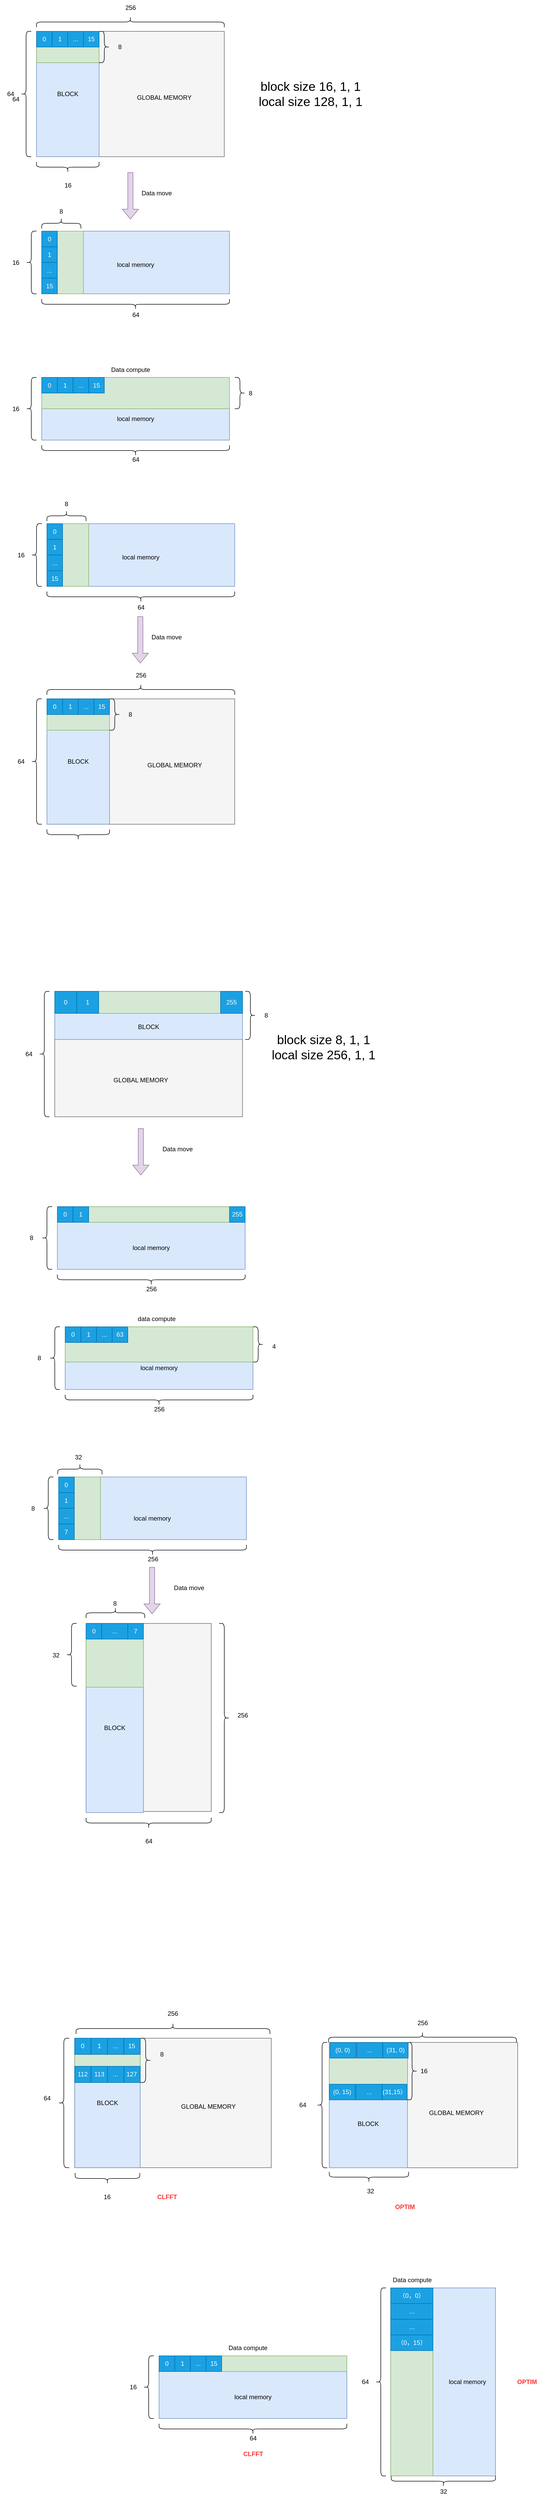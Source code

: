 <mxfile version="20.8.1" type="github">
  <diagram id="Xf12b8SdXyQNb245szq8" name="第 1 页">
    <mxGraphModel dx="1434" dy="756" grid="1" gridSize="10" guides="1" tooltips="1" connect="1" arrows="1" fold="1" page="1" pageScale="1" pageWidth="827" pageHeight="1169" math="0" shadow="0">
      <root>
        <mxCell id="0" />
        <mxCell id="1" parent="0" />
        <mxCell id="j_ilmv9Cqj37vtb280jx-107" value="&amp;nbsp; &amp;nbsp; &amp;nbsp; &amp;nbsp; &amp;nbsp; &amp;nbsp; &amp;nbsp; &amp;nbsp; &amp;nbsp; &amp;nbsp; &amp;nbsp; &amp;nbsp; &amp;nbsp; &amp;nbsp; local memory" style="rounded=0;whiteSpace=wrap;html=1;fillColor=#dae8fc;strokeColor=#6c8ebf;" vertex="1" parent="1">
          <mxGeometry x="759.01" y="4400" width="200.99" height="360" as="geometry" />
        </mxCell>
        <mxCell id="jtQzRMaDftlGJO5F2BXJ-44" value="" style="shape=curlyBracket;whiteSpace=wrap;html=1;rounded=1;labelPosition=left;verticalLabelPosition=middle;align=right;verticalAlign=middle;" parent="1" vertex="1">
          <mxGeometry x="50" y="80" width="20" height="240" as="geometry" />
        </mxCell>
        <mxCell id="jtQzRMaDftlGJO5F2BXJ-45" value="64" style="text;html=1;align=center;verticalAlign=middle;resizable=0;points=[];autosize=1;strokeColor=none;fillColor=none;" parent="1" vertex="1">
          <mxGeometry x="10" y="185" width="40" height="30" as="geometry" />
        </mxCell>
        <mxCell id="jtQzRMaDftlGJO5F2BXJ-46" value="" style="shape=curlyBracket;whiteSpace=wrap;html=1;rounded=1;flipH=1;labelPosition=right;verticalLabelPosition=middle;align=left;verticalAlign=middle;rotation=-90;" parent="1" vertex="1">
          <mxGeometry x="249.98" y="-117.91" width="20" height="360" as="geometry" />
        </mxCell>
        <mxCell id="jtQzRMaDftlGJO5F2BXJ-47" value="256" style="text;html=1;align=center;verticalAlign=middle;resizable=0;points=[];autosize=1;strokeColor=none;fillColor=none;" parent="1" vertex="1">
          <mxGeometry x="239.98" y="20" width="40" height="30" as="geometry" />
        </mxCell>
        <mxCell id="jtQzRMaDftlGJO5F2BXJ-48" value="" style="rounded=0;whiteSpace=wrap;html=1;fillStyle=auto;fillColor=#f5f5f5;fontColor=#333333;strokeColor=#666666;" parent="1" vertex="1">
          <mxGeometry x="79.98" y="80" width="360" height="240" as="geometry" />
        </mxCell>
        <mxCell id="jtQzRMaDftlGJO5F2BXJ-50" value="BLOCK" style="rounded=0;whiteSpace=wrap;html=1;fillStyle=auto;fillColor=#dae8fc;strokeColor=#6c8ebf;" parent="1" vertex="1">
          <mxGeometry x="79.98" y="80" width="120" height="240" as="geometry" />
        </mxCell>
        <mxCell id="jtQzRMaDftlGJO5F2BXJ-51" value="" style="shape=curlyBracket;whiteSpace=wrap;html=1;rounded=1;labelPosition=left;verticalLabelPosition=middle;align=right;verticalAlign=middle;fillStyle=auto;rotation=-90;" parent="1" vertex="1">
          <mxGeometry x="129.98" y="280" width="20" height="120" as="geometry" />
        </mxCell>
        <mxCell id="jtQzRMaDftlGJO5F2BXJ-52" value="16" style="text;html=1;align=center;verticalAlign=middle;resizable=0;points=[];autosize=1;strokeColor=none;fillColor=none;fillStyle=auto;" parent="1" vertex="1">
          <mxGeometry x="119.98" y="360" width="40" height="30" as="geometry" />
        </mxCell>
        <mxCell id="jtQzRMaDftlGJO5F2BXJ-53" value="" style="rounded=0;whiteSpace=wrap;html=1;fillStyle=auto;fillColor=#d5e8d4;strokeColor=#82b366;" parent="1" vertex="1">
          <mxGeometry x="79.98" y="80" width="120" height="60" as="geometry" />
        </mxCell>
        <mxCell id="jtQzRMaDftlGJO5F2BXJ-54" value="" style="shape=curlyBracket;whiteSpace=wrap;html=1;rounded=1;flipH=1;labelPosition=right;verticalLabelPosition=middle;align=left;verticalAlign=middle;fillStyle=auto;" parent="1" vertex="1">
          <mxGeometry x="199.98" y="80" width="20" height="60" as="geometry" />
        </mxCell>
        <mxCell id="jtQzRMaDftlGJO5F2BXJ-124" value="0" style="rounded=0;whiteSpace=wrap;html=1;fillStyle=auto;fillColor=#1ba1e2;fontColor=#ffffff;strokeColor=#006EAF;" parent="1" vertex="1">
          <mxGeometry x="79.98" y="80" width="30" height="30" as="geometry" />
        </mxCell>
        <mxCell id="jtQzRMaDftlGJO5F2BXJ-125" value="1" style="rounded=0;whiteSpace=wrap;html=1;fillStyle=auto;fillColor=#1ba1e2;fontColor=#ffffff;strokeColor=#006EAF;" parent="1" vertex="1">
          <mxGeometry x="109.98" y="80" width="30" height="30" as="geometry" />
        </mxCell>
        <mxCell id="jtQzRMaDftlGJO5F2BXJ-126" value="..." style="rounded=0;whiteSpace=wrap;html=1;fillStyle=auto;fillColor=#1ba1e2;fontColor=#ffffff;strokeColor=#006EAF;" parent="1" vertex="1">
          <mxGeometry x="139.98" y="80" width="30" height="30" as="geometry" />
        </mxCell>
        <mxCell id="jtQzRMaDftlGJO5F2BXJ-127" value="15" style="rounded=0;whiteSpace=wrap;html=1;fillStyle=auto;fillColor=#1ba1e2;fontColor=#ffffff;strokeColor=#006EAF;" parent="1" vertex="1">
          <mxGeometry x="169.98" y="80" width="30" height="30" as="geometry" />
        </mxCell>
        <mxCell id="jtQzRMaDftlGJO5F2BXJ-128" value="8" style="text;html=1;strokeColor=none;fillColor=none;align=center;verticalAlign=middle;whiteSpace=wrap;rounded=0;fillStyle=auto;" parent="1" vertex="1">
          <mxGeometry x="209.98" y="95" width="60" height="30" as="geometry" />
        </mxCell>
        <mxCell id="jtQzRMaDftlGJO5F2BXJ-130" value="GLOBAL MEMORY" style="text;html=1;strokeColor=none;fillColor=none;align=center;verticalAlign=middle;whiteSpace=wrap;rounded=0;fillStyle=auto;" parent="1" vertex="1">
          <mxGeometry x="269.98" y="172.09" width="110" height="70" as="geometry" />
        </mxCell>
        <mxCell id="jtQzRMaDftlGJO5F2BXJ-131" value="&lt;font style=&quot;font-size: 24px;&quot;&gt;block size 16, 1, 1&lt;br&gt;local size 128, 1, 1&lt;/font&gt;" style="text;html=1;align=center;verticalAlign=middle;resizable=0;points=[];autosize=1;strokeColor=none;fillColor=none;" parent="1" vertex="1">
          <mxGeometry x="495" y="165" width="220" height="70" as="geometry" />
        </mxCell>
        <mxCell id="jtQzRMaDftlGJO5F2BXJ-132" value="&lt;font style=&quot;font-size: 12px;&quot;&gt;local memory&lt;/font&gt;" style="rounded=0;whiteSpace=wrap;html=1;fillStyle=auto;fontSize=24;fillColor=#dae8fc;strokeColor=#6c8ebf;" parent="1" vertex="1">
          <mxGeometry x="89.98" y="462.5" width="360.02" height="120" as="geometry" />
        </mxCell>
        <mxCell id="jtQzRMaDftlGJO5F2BXJ-133" value="" style="shape=curlyBracket;whiteSpace=wrap;html=1;rounded=1;labelPosition=left;verticalLabelPosition=middle;align=right;verticalAlign=middle;rotation=-90;" parent="1" vertex="1">
          <mxGeometry x="259.98" y="422.5" width="20" height="360" as="geometry" />
        </mxCell>
        <mxCell id="jtQzRMaDftlGJO5F2BXJ-134" value="64" style="text;html=1;align=center;verticalAlign=middle;resizable=0;points=[];autosize=1;strokeColor=none;fillColor=none;fontSize=12;" parent="1" vertex="1">
          <mxGeometry x="250" y="607.5" width="40" height="30" as="geometry" />
        </mxCell>
        <mxCell id="jtQzRMaDftlGJO5F2BXJ-135" value="" style="shape=curlyBracket;whiteSpace=wrap;html=1;rounded=1;labelPosition=left;verticalLabelPosition=middle;align=right;verticalAlign=middle;fillStyle=auto;fontSize=12;" parent="1" vertex="1">
          <mxGeometry x="60" y="462.5" width="20" height="120" as="geometry" />
        </mxCell>
        <mxCell id="jtQzRMaDftlGJO5F2BXJ-136" value="16" style="text;html=1;align=center;verticalAlign=middle;resizable=0;points=[];autosize=1;strokeColor=none;fillColor=none;fontSize=12;" parent="1" vertex="1">
          <mxGeometry x="20" y="507.5" width="40" height="30" as="geometry" />
        </mxCell>
        <mxCell id="jtQzRMaDftlGJO5F2BXJ-138" value="" style="rounded=0;whiteSpace=wrap;html=1;fillStyle=auto;fontSize=12;fillColor=#d5e8d4;strokeColor=#82b366;" parent="1" vertex="1">
          <mxGeometry x="89.98" y="462.5" width="80.02" height="120" as="geometry" />
        </mxCell>
        <mxCell id="jtQzRMaDftlGJO5F2BXJ-139" value="" style="shape=curlyBracket;whiteSpace=wrap;html=1;rounded=1;flipH=1;labelPosition=right;verticalLabelPosition=middle;align=left;verticalAlign=middle;fillStyle=auto;fontSize=12;rotation=-90;" parent="1" vertex="1">
          <mxGeometry x="117.48" y="410" width="20" height="75" as="geometry" />
        </mxCell>
        <mxCell id="jtQzRMaDftlGJO5F2BXJ-140" value="8" style="text;html=1;align=center;verticalAlign=middle;resizable=0;points=[];autosize=1;strokeColor=none;fillColor=none;fontSize=12;" parent="1" vertex="1">
          <mxGeometry x="112.48" y="410" width="30" height="30" as="geometry" />
        </mxCell>
        <mxCell id="jtQzRMaDftlGJO5F2BXJ-141" value="" style="shape=flexArrow;endArrow=classic;html=1;rounded=0;fontSize=12;fillColor=#e1d5e7;strokeColor=#9673a6;" parent="1" edge="1">
          <mxGeometry width="50" height="50" relative="1" as="geometry">
            <mxPoint x="260" y="350" as="sourcePoint" />
            <mxPoint x="260" y="440" as="targetPoint" />
          </mxGeometry>
        </mxCell>
        <mxCell id="jtQzRMaDftlGJO5F2BXJ-142" value="Data move" style="edgeLabel;html=1;align=center;verticalAlign=middle;resizable=0;points=[];fontSize=12;" parent="jtQzRMaDftlGJO5F2BXJ-141" vertex="1" connectable="0">
          <mxGeometry x="-0.407" y="-1" relative="1" as="geometry">
            <mxPoint x="51" y="13" as="offset" />
          </mxGeometry>
        </mxCell>
        <mxCell id="jtQzRMaDftlGJO5F2BXJ-143" value="0" style="rounded=0;whiteSpace=wrap;html=1;fillStyle=auto;fillColor=#1ba1e2;fontColor=#ffffff;strokeColor=#006EAF;" parent="1" vertex="1">
          <mxGeometry x="89.98" y="462.5" width="30" height="30" as="geometry" />
        </mxCell>
        <mxCell id="jtQzRMaDftlGJO5F2BXJ-144" value="1" style="rounded=0;whiteSpace=wrap;html=1;fillStyle=auto;fillColor=#1ba1e2;fontColor=#ffffff;strokeColor=#006EAF;" parent="1" vertex="1">
          <mxGeometry x="89.98" y="492.5" width="30" height="30" as="geometry" />
        </mxCell>
        <mxCell id="jtQzRMaDftlGJO5F2BXJ-145" value="..." style="rounded=0;whiteSpace=wrap;html=1;fillStyle=auto;fillColor=#1ba1e2;fontColor=#ffffff;strokeColor=#006EAF;" parent="1" vertex="1">
          <mxGeometry x="89.98" y="522.5" width="30" height="30" as="geometry" />
        </mxCell>
        <mxCell id="jtQzRMaDftlGJO5F2BXJ-146" value="15" style="rounded=0;whiteSpace=wrap;html=1;fillStyle=auto;fillColor=#1ba1e2;fontColor=#ffffff;strokeColor=#006EAF;" parent="1" vertex="1">
          <mxGeometry x="89.98" y="552.5" width="30" height="30" as="geometry" />
        </mxCell>
        <mxCell id="jtQzRMaDftlGJO5F2BXJ-149" value="&lt;font style=&quot;font-size: 12px;&quot;&gt;&lt;br&gt;local memory&lt;/font&gt;" style="rounded=0;whiteSpace=wrap;html=1;fillStyle=auto;fontSize=24;fillColor=#dae8fc;strokeColor=#6c8ebf;" parent="1" vertex="1">
          <mxGeometry x="89.98" y="742.5" width="360.02" height="120" as="geometry" />
        </mxCell>
        <mxCell id="jtQzRMaDftlGJO5F2BXJ-150" value="" style="shape=curlyBracket;whiteSpace=wrap;html=1;rounded=1;labelPosition=left;verticalLabelPosition=middle;align=right;verticalAlign=middle;rotation=-90;" parent="1" vertex="1">
          <mxGeometry x="259.98" y="702.5" width="20" height="360" as="geometry" />
        </mxCell>
        <mxCell id="jtQzRMaDftlGJO5F2BXJ-151" value="" style="shape=curlyBracket;whiteSpace=wrap;html=1;rounded=1;labelPosition=left;verticalLabelPosition=middle;align=right;verticalAlign=middle;fillStyle=auto;fontSize=12;" parent="1" vertex="1">
          <mxGeometry x="60" y="742.5" width="20" height="120" as="geometry" />
        </mxCell>
        <mxCell id="jtQzRMaDftlGJO5F2BXJ-152" value="16" style="text;html=1;align=center;verticalAlign=middle;resizable=0;points=[];autosize=1;strokeColor=none;fillColor=none;fontSize=12;" parent="1" vertex="1">
          <mxGeometry x="20" y="787.5" width="40" height="30" as="geometry" />
        </mxCell>
        <mxCell id="jtQzRMaDftlGJO5F2BXJ-161" value="" style="rounded=0;whiteSpace=wrap;html=1;fillStyle=auto;fontSize=12;fillColor=#d5e8d4;strokeColor=#82b366;" parent="1" vertex="1">
          <mxGeometry x="89.98" y="742.5" width="360.02" height="60" as="geometry" />
        </mxCell>
        <mxCell id="jtQzRMaDftlGJO5F2BXJ-162" value="" style="shape=curlyBracket;whiteSpace=wrap;html=1;rounded=1;flipH=1;labelPosition=right;verticalLabelPosition=middle;align=left;verticalAlign=middle;fillStyle=auto;fontSize=12;size=0.5;" parent="1" vertex="1">
          <mxGeometry x="460" y="742.5" width="20" height="60" as="geometry" />
        </mxCell>
        <mxCell id="jtQzRMaDftlGJO5F2BXJ-164" value="8" style="text;html=1;align=center;verticalAlign=middle;resizable=0;points=[];autosize=1;strokeColor=none;fillColor=none;fontSize=12;" parent="1" vertex="1">
          <mxGeometry x="475" y="757.5" width="30" height="30" as="geometry" />
        </mxCell>
        <mxCell id="jtQzRMaDftlGJO5F2BXJ-165" value="64" style="text;html=1;align=center;verticalAlign=middle;resizable=0;points=[];autosize=1;strokeColor=none;fillColor=none;fontSize=12;" parent="1" vertex="1">
          <mxGeometry x="250" y="885" width="40" height="30" as="geometry" />
        </mxCell>
        <mxCell id="jtQzRMaDftlGJO5F2BXJ-166" value="0" style="rounded=0;whiteSpace=wrap;html=1;fillStyle=auto;fillColor=#1ba1e2;fontColor=#ffffff;strokeColor=#006EAF;" parent="1" vertex="1">
          <mxGeometry x="89.98" y="742.5" width="30" height="30" as="geometry" />
        </mxCell>
        <mxCell id="jtQzRMaDftlGJO5F2BXJ-167" value="1" style="rounded=0;whiteSpace=wrap;html=1;fillStyle=auto;fillColor=#1ba1e2;fontColor=#ffffff;strokeColor=#006EAF;" parent="1" vertex="1">
          <mxGeometry x="119.98" y="742.5" width="30" height="30" as="geometry" />
        </mxCell>
        <mxCell id="jtQzRMaDftlGJO5F2BXJ-168" value="..." style="rounded=0;whiteSpace=wrap;html=1;fillStyle=auto;fillColor=#1ba1e2;fontColor=#ffffff;strokeColor=#006EAF;" parent="1" vertex="1">
          <mxGeometry x="149.98" y="742.5" width="30" height="30" as="geometry" />
        </mxCell>
        <mxCell id="jtQzRMaDftlGJO5F2BXJ-169" value="15" style="rounded=0;whiteSpace=wrap;html=1;fillStyle=auto;fillColor=#1ba1e2;fontColor=#ffffff;strokeColor=#006EAF;" parent="1" vertex="1">
          <mxGeometry x="179.98" y="742.5" width="30" height="30" as="geometry" />
        </mxCell>
        <mxCell id="jtQzRMaDftlGJO5F2BXJ-175" value="&lt;font style=&quot;font-size: 12px;&quot;&gt;local memory&lt;/font&gt;" style="rounded=0;whiteSpace=wrap;html=1;fillStyle=auto;fontSize=24;fillColor=#dae8fc;strokeColor=#6c8ebf;" parent="1" vertex="1">
          <mxGeometry x="99.98" y="1022.5" width="360.02" height="120" as="geometry" />
        </mxCell>
        <mxCell id="jtQzRMaDftlGJO5F2BXJ-176" value="" style="shape=curlyBracket;whiteSpace=wrap;html=1;rounded=1;labelPosition=left;verticalLabelPosition=middle;align=right;verticalAlign=middle;rotation=-90;" parent="1" vertex="1">
          <mxGeometry x="269.98" y="982.5" width="20" height="360" as="geometry" />
        </mxCell>
        <mxCell id="jtQzRMaDftlGJO5F2BXJ-177" value="64" style="text;html=1;align=center;verticalAlign=middle;resizable=0;points=[];autosize=1;strokeColor=none;fillColor=none;fontSize=12;" parent="1" vertex="1">
          <mxGeometry x="260" y="1167.5" width="40" height="30" as="geometry" />
        </mxCell>
        <mxCell id="jtQzRMaDftlGJO5F2BXJ-178" value="" style="shape=curlyBracket;whiteSpace=wrap;html=1;rounded=1;labelPosition=left;verticalLabelPosition=middle;align=right;verticalAlign=middle;fillStyle=auto;fontSize=12;" parent="1" vertex="1">
          <mxGeometry x="70" y="1022.5" width="20" height="120" as="geometry" />
        </mxCell>
        <mxCell id="jtQzRMaDftlGJO5F2BXJ-179" value="16" style="text;html=1;align=center;verticalAlign=middle;resizable=0;points=[];autosize=1;strokeColor=none;fillColor=none;fontSize=12;" parent="1" vertex="1">
          <mxGeometry x="30" y="1067.5" width="40" height="30" as="geometry" />
        </mxCell>
        <mxCell id="jtQzRMaDftlGJO5F2BXJ-180" value="" style="rounded=0;whiteSpace=wrap;html=1;fillStyle=auto;fontSize=12;fillColor=#d5e8d4;strokeColor=#82b366;" parent="1" vertex="1">
          <mxGeometry x="99.98" y="1022.5" width="80.02" height="120" as="geometry" />
        </mxCell>
        <mxCell id="jtQzRMaDftlGJO5F2BXJ-181" value="" style="shape=curlyBracket;whiteSpace=wrap;html=1;rounded=1;flipH=1;labelPosition=right;verticalLabelPosition=middle;align=left;verticalAlign=middle;fillStyle=auto;fontSize=12;rotation=-90;" parent="1" vertex="1">
          <mxGeometry x="127.48" y="970" width="20" height="75" as="geometry" />
        </mxCell>
        <mxCell id="jtQzRMaDftlGJO5F2BXJ-182" value="0" style="rounded=0;whiteSpace=wrap;html=1;fillStyle=auto;fillColor=#1ba1e2;fontColor=#ffffff;strokeColor=#006EAF;" parent="1" vertex="1">
          <mxGeometry x="99.98" y="1022.5" width="30" height="30" as="geometry" />
        </mxCell>
        <mxCell id="jtQzRMaDftlGJO5F2BXJ-183" value="1" style="rounded=0;whiteSpace=wrap;html=1;fillStyle=auto;fillColor=#1ba1e2;fontColor=#ffffff;strokeColor=#006EAF;" parent="1" vertex="1">
          <mxGeometry x="99.98" y="1052.5" width="30" height="30" as="geometry" />
        </mxCell>
        <mxCell id="jtQzRMaDftlGJO5F2BXJ-184" value="..." style="rounded=0;whiteSpace=wrap;html=1;fillStyle=auto;fillColor=#1ba1e2;fontColor=#ffffff;strokeColor=#006EAF;" parent="1" vertex="1">
          <mxGeometry x="99.98" y="1082.5" width="30" height="30" as="geometry" />
        </mxCell>
        <mxCell id="jtQzRMaDftlGJO5F2BXJ-185" value="15" style="rounded=0;whiteSpace=wrap;html=1;fillStyle=auto;fillColor=#1ba1e2;fontColor=#ffffff;strokeColor=#006EAF;" parent="1" vertex="1">
          <mxGeometry x="99.98" y="1112.5" width="30" height="30" as="geometry" />
        </mxCell>
        <mxCell id="jtQzRMaDftlGJO5F2BXJ-186" value="8" style="text;html=1;align=center;verticalAlign=middle;resizable=0;points=[];autosize=1;strokeColor=none;fillColor=none;fontSize=12;" parent="1" vertex="1">
          <mxGeometry x="122.48" y="970" width="30" height="30" as="geometry" />
        </mxCell>
        <mxCell id="jtQzRMaDftlGJO5F2BXJ-187" value="&lt;span style=&quot;background-color: rgb(255, 255, 255);&quot;&gt;Data compute&lt;/span&gt;" style="text;html=1;align=center;verticalAlign=middle;resizable=0;points=[];autosize=1;strokeColor=none;fillColor=none;fontSize=12;" parent="1" vertex="1">
          <mxGeometry x="209.96" y="712.5" width="100" height="30" as="geometry" />
        </mxCell>
        <mxCell id="jtQzRMaDftlGJO5F2BXJ-188" value="" style="shape=curlyBracket;whiteSpace=wrap;html=1;rounded=1;labelPosition=left;verticalLabelPosition=middle;align=right;verticalAlign=middle;" parent="1" vertex="1">
          <mxGeometry x="70.02" y="1357.91" width="20" height="240" as="geometry" />
        </mxCell>
        <mxCell id="jtQzRMaDftlGJO5F2BXJ-189" value="64" style="text;html=1;align=center;verticalAlign=middle;resizable=0;points=[];autosize=1;strokeColor=none;fillColor=none;" parent="1" vertex="1">
          <mxGeometry x="30.02" y="1462.91" width="40" height="30" as="geometry" />
        </mxCell>
        <mxCell id="jtQzRMaDftlGJO5F2BXJ-190" value="" style="shape=curlyBracket;whiteSpace=wrap;html=1;rounded=1;flipH=1;labelPosition=right;verticalLabelPosition=middle;align=left;verticalAlign=middle;rotation=-90;" parent="1" vertex="1">
          <mxGeometry x="270" y="1160" width="20" height="360" as="geometry" />
        </mxCell>
        <mxCell id="jtQzRMaDftlGJO5F2BXJ-191" value="256" style="text;html=1;align=center;verticalAlign=middle;resizable=0;points=[];autosize=1;strokeColor=none;fillColor=none;" parent="1" vertex="1">
          <mxGeometry x="260" y="1297.91" width="40" height="30" as="geometry" />
        </mxCell>
        <mxCell id="jtQzRMaDftlGJO5F2BXJ-192" value="" style="rounded=0;whiteSpace=wrap;html=1;fillStyle=auto;fillColor=#f5f5f5;fontColor=#333333;strokeColor=#666666;" parent="1" vertex="1">
          <mxGeometry x="100" y="1357.91" width="360" height="240" as="geometry" />
        </mxCell>
        <mxCell id="jtQzRMaDftlGJO5F2BXJ-193" value="BLOCK" style="rounded=0;whiteSpace=wrap;html=1;fillStyle=auto;fillColor=#dae8fc;strokeColor=#6c8ebf;" parent="1" vertex="1">
          <mxGeometry x="100" y="1357.91" width="120" height="240" as="geometry" />
        </mxCell>
        <mxCell id="jtQzRMaDftlGJO5F2BXJ-194" value="" style="shape=curlyBracket;whiteSpace=wrap;html=1;rounded=1;labelPosition=left;verticalLabelPosition=middle;align=right;verticalAlign=middle;fillStyle=auto;rotation=-90;" parent="1" vertex="1">
          <mxGeometry x="150" y="1557.91" width="20" height="120" as="geometry" />
        </mxCell>
        <mxCell id="jtQzRMaDftlGJO5F2BXJ-195" value="" style="rounded=0;whiteSpace=wrap;html=1;fillStyle=auto;fillColor=#d5e8d4;strokeColor=#82b366;" parent="1" vertex="1">
          <mxGeometry x="100.0" y="1357.91" width="120" height="60" as="geometry" />
        </mxCell>
        <mxCell id="jtQzRMaDftlGJO5F2BXJ-196" value="" style="shape=curlyBracket;whiteSpace=wrap;html=1;rounded=1;flipH=1;labelPosition=right;verticalLabelPosition=middle;align=left;verticalAlign=middle;fillStyle=auto;" parent="1" vertex="1">
          <mxGeometry x="220" y="1357.91" width="20" height="60" as="geometry" />
        </mxCell>
        <mxCell id="jtQzRMaDftlGJO5F2BXJ-197" value="0" style="rounded=0;whiteSpace=wrap;html=1;fillStyle=auto;fillColor=#1ba1e2;fontColor=#ffffff;strokeColor=#006EAF;" parent="1" vertex="1">
          <mxGeometry x="100.0" y="1357.91" width="30" height="30" as="geometry" />
        </mxCell>
        <mxCell id="jtQzRMaDftlGJO5F2BXJ-198" value="1" style="rounded=0;whiteSpace=wrap;html=1;fillStyle=auto;fillColor=#1ba1e2;fontColor=#ffffff;strokeColor=#006EAF;" parent="1" vertex="1">
          <mxGeometry x="130.0" y="1357.91" width="30" height="30" as="geometry" />
        </mxCell>
        <mxCell id="jtQzRMaDftlGJO5F2BXJ-199" value="..." style="rounded=0;whiteSpace=wrap;html=1;fillStyle=auto;fillColor=#1ba1e2;fontColor=#ffffff;strokeColor=#006EAF;" parent="1" vertex="1">
          <mxGeometry x="160.0" y="1357.91" width="30" height="30" as="geometry" />
        </mxCell>
        <mxCell id="jtQzRMaDftlGJO5F2BXJ-200" value="15" style="rounded=0;whiteSpace=wrap;html=1;fillStyle=auto;fillColor=#1ba1e2;fontColor=#ffffff;strokeColor=#006EAF;" parent="1" vertex="1">
          <mxGeometry x="190.0" y="1357.91" width="30" height="30" as="geometry" />
        </mxCell>
        <mxCell id="jtQzRMaDftlGJO5F2BXJ-201" value="8" style="text;html=1;strokeColor=none;fillColor=none;align=center;verticalAlign=middle;whiteSpace=wrap;rounded=0;fillStyle=auto;" parent="1" vertex="1">
          <mxGeometry x="230" y="1372.91" width="60" height="30" as="geometry" />
        </mxCell>
        <mxCell id="jtQzRMaDftlGJO5F2BXJ-202" value="GLOBAL MEMORY" style="text;html=1;strokeColor=none;fillColor=none;align=center;verticalAlign=middle;whiteSpace=wrap;rounded=0;fillStyle=auto;" parent="1" vertex="1">
          <mxGeometry x="290" y="1450" width="110" height="70" as="geometry" />
        </mxCell>
        <mxCell id="jtQzRMaDftlGJO5F2BXJ-203" value="" style="shape=flexArrow;endArrow=classic;html=1;rounded=0;fontSize=12;fillColor=#e1d5e7;strokeColor=#9673a6;" parent="1" edge="1">
          <mxGeometry width="50" height="50" relative="1" as="geometry">
            <mxPoint x="278.98" y="1200" as="sourcePoint" />
            <mxPoint x="278.98" y="1290" as="targetPoint" />
          </mxGeometry>
        </mxCell>
        <mxCell id="jtQzRMaDftlGJO5F2BXJ-204" value="Data move" style="edgeLabel;html=1;align=center;verticalAlign=middle;resizable=0;points=[];fontSize=12;" parent="jtQzRMaDftlGJO5F2BXJ-203" vertex="1" connectable="0">
          <mxGeometry x="-0.407" y="-1" relative="1" as="geometry">
            <mxPoint x="51" y="13" as="offset" />
          </mxGeometry>
        </mxCell>
        <mxCell id="jtQzRMaDftlGJO5F2BXJ-205" value="" style="shape=curlyBracket;whiteSpace=wrap;html=1;rounded=1;labelPosition=left;verticalLabelPosition=middle;align=right;verticalAlign=middle;" parent="1" vertex="1">
          <mxGeometry x="84.97" y="1917.91" width="20" height="240" as="geometry" />
        </mxCell>
        <mxCell id="jtQzRMaDftlGJO5F2BXJ-206" value="64" style="text;html=1;align=center;verticalAlign=middle;resizable=0;points=[];autosize=1;strokeColor=none;fillColor=none;" parent="1" vertex="1">
          <mxGeometry x="44.97" y="2022.91" width="40" height="30" as="geometry" />
        </mxCell>
        <mxCell id="jtQzRMaDftlGJO5F2BXJ-208" value="" style="rounded=0;whiteSpace=wrap;html=1;fillStyle=auto;fillColor=#f5f5f5;fontColor=#333333;strokeColor=#666666;" parent="1" vertex="1">
          <mxGeometry x="114.95" y="1917.91" width="360" height="240" as="geometry" />
        </mxCell>
        <mxCell id="jtQzRMaDftlGJO5F2BXJ-212" value="" style="shape=curlyBracket;whiteSpace=wrap;html=1;rounded=1;flipH=1;labelPosition=right;verticalLabelPosition=middle;align=left;verticalAlign=middle;fillStyle=auto;" parent="1" vertex="1">
          <mxGeometry x="480" y="1917.91" width="20" height="92.09" as="geometry" />
        </mxCell>
        <mxCell id="jtQzRMaDftlGJO5F2BXJ-218" value="GLOBAL MEMORY" style="text;html=1;strokeColor=none;fillColor=none;align=center;verticalAlign=middle;whiteSpace=wrap;rounded=0;fillStyle=auto;" parent="1" vertex="1">
          <mxGeometry x="224.98" y="2052.91" width="110" height="70" as="geometry" />
        </mxCell>
        <mxCell id="jtQzRMaDftlGJO5F2BXJ-224" value="&lt;br&gt;&lt;br&gt;&lt;br&gt;BLOCK" style="rounded=0;whiteSpace=wrap;html=1;fillStyle=auto;fontSize=12;fillColor=#dae8fc;strokeColor=#6c8ebf;" parent="1" vertex="1">
          <mxGeometry x="115" y="1917.91" width="360" height="92.09" as="geometry" />
        </mxCell>
        <mxCell id="jtQzRMaDftlGJO5F2BXJ-211" value="" style="rounded=0;whiteSpace=wrap;html=1;fillStyle=auto;fillColor=#d5e8d4;strokeColor=#82b366;" parent="1" vertex="1">
          <mxGeometry x="114.95" y="1917.91" width="360" height="42.09" as="geometry" />
        </mxCell>
        <mxCell id="jtQzRMaDftlGJO5F2BXJ-225" value="0" style="whiteSpace=wrap;html=1;aspect=fixed;fillStyle=auto;fontSize=12;fillColor=#1ba1e2;strokeColor=#006EAF;fontColor=#ffffff;" parent="1" vertex="1">
          <mxGeometry x="115" y="1917.91" width="42.09" height="42.09" as="geometry" />
        </mxCell>
        <mxCell id="jtQzRMaDftlGJO5F2BXJ-226" value="1" style="whiteSpace=wrap;html=1;aspect=fixed;fillStyle=auto;fontSize=12;fillColor=#1ba1e2;fontColor=#ffffff;strokeColor=#006EAF;" parent="1" vertex="1">
          <mxGeometry x="157.09" y="1917.91" width="42.09" height="42.09" as="geometry" />
        </mxCell>
        <mxCell id="jtQzRMaDftlGJO5F2BXJ-227" value="255" style="whiteSpace=wrap;html=1;aspect=fixed;fillStyle=auto;fontSize=12;fillColor=#1ba1e2;fontColor=#ffffff;strokeColor=#006EAF;" parent="1" vertex="1">
          <mxGeometry x="432.86" y="1917.91" width="42.09" height="42.09" as="geometry" />
        </mxCell>
        <mxCell id="jtQzRMaDftlGJO5F2BXJ-231" value="&lt;font style=&quot;font-size: 24px;&quot;&gt;block size 8, 1, 1&lt;br&gt;local size 256, 1, 1&lt;/font&gt;" style="text;html=1;align=center;verticalAlign=middle;resizable=0;points=[];autosize=1;strokeColor=none;fillColor=none;" parent="1" vertex="1">
          <mxGeometry x="520" y="1990" width="220" height="70" as="geometry" />
        </mxCell>
        <mxCell id="jtQzRMaDftlGJO5F2BXJ-232" value="" style="shape=flexArrow;endArrow=classic;html=1;rounded=0;fontSize=12;fillColor=#e1d5e7;strokeColor=#9673a6;" parent="1" edge="1">
          <mxGeometry x="-0.111" y="220" width="50" height="50" relative="1" as="geometry">
            <mxPoint x="279.98" y="2180" as="sourcePoint" />
            <mxPoint x="279.98" y="2270" as="targetPoint" />
            <mxPoint as="offset" />
          </mxGeometry>
        </mxCell>
        <mxCell id="jtQzRMaDftlGJO5F2BXJ-233" value="Data move" style="edgeLabel;html=1;align=center;verticalAlign=middle;resizable=0;points=[];fontSize=12;" parent="jtQzRMaDftlGJO5F2BXJ-232" vertex="1" connectable="0">
          <mxGeometry x="-0.407" y="-1" relative="1" as="geometry">
            <mxPoint x="71" y="13" as="offset" />
          </mxGeometry>
        </mxCell>
        <mxCell id="jtQzRMaDftlGJO5F2BXJ-234" value="&lt;font style=&quot;font-size: 12px;&quot;&gt;&lt;br&gt;local memory&lt;/font&gt;" style="rounded=0;whiteSpace=wrap;html=1;fillStyle=auto;fontSize=24;fillColor=#dae8fc;strokeColor=#6c8ebf;" parent="1" vertex="1">
          <mxGeometry x="119.98" y="2330" width="360.02" height="120" as="geometry" />
        </mxCell>
        <mxCell id="jtQzRMaDftlGJO5F2BXJ-235" value="" style="shape=curlyBracket;whiteSpace=wrap;html=1;rounded=1;labelPosition=left;verticalLabelPosition=middle;align=right;verticalAlign=middle;rotation=-90;" parent="1" vertex="1">
          <mxGeometry x="289.98" y="2290" width="20" height="360" as="geometry" />
        </mxCell>
        <mxCell id="jtQzRMaDftlGJO5F2BXJ-236" value="" style="shape=curlyBracket;whiteSpace=wrap;html=1;rounded=1;labelPosition=left;verticalLabelPosition=middle;align=right;verticalAlign=middle;fillStyle=auto;fontSize=12;" parent="1" vertex="1">
          <mxGeometry x="90" y="2330" width="20" height="120" as="geometry" />
        </mxCell>
        <mxCell id="jtQzRMaDftlGJO5F2BXJ-237" value="8" style="text;html=1;align=center;verticalAlign=middle;resizable=0;points=[];autosize=1;strokeColor=none;fillColor=none;fontSize=12;" parent="1" vertex="1">
          <mxGeometry x="55" y="2375" width="30" height="30" as="geometry" />
        </mxCell>
        <mxCell id="jtQzRMaDftlGJO5F2BXJ-238" value="" style="rounded=0;whiteSpace=wrap;html=1;fillStyle=auto;fontSize=12;fillColor=#d5e8d4;strokeColor=#82b366;" parent="1" vertex="1">
          <mxGeometry x="119.98" y="2330" width="360.02" height="30" as="geometry" />
        </mxCell>
        <mxCell id="jtQzRMaDftlGJO5F2BXJ-241" value="256" style="text;html=1;align=center;verticalAlign=middle;resizable=0;points=[];autosize=1;strokeColor=none;fillColor=none;fontSize=12;" parent="1" vertex="1">
          <mxGeometry x="280" y="2472.5" width="40" height="30" as="geometry" />
        </mxCell>
        <mxCell id="jtQzRMaDftlGJO5F2BXJ-242" value="0" style="rounded=0;whiteSpace=wrap;html=1;fillStyle=auto;fillColor=#1ba1e2;fontColor=#ffffff;strokeColor=#006EAF;" parent="1" vertex="1">
          <mxGeometry x="119.98" y="2330" width="30" height="30" as="geometry" />
        </mxCell>
        <mxCell id="jtQzRMaDftlGJO5F2BXJ-243" value="1" style="rounded=0;whiteSpace=wrap;html=1;fillStyle=auto;fillColor=#1ba1e2;fontColor=#ffffff;strokeColor=#006EAF;" parent="1" vertex="1">
          <mxGeometry x="149.98" y="2330" width="30" height="30" as="geometry" />
        </mxCell>
        <mxCell id="jtQzRMaDftlGJO5F2BXJ-251" value="255" style="rounded=0;whiteSpace=wrap;html=1;fillStyle=auto;fillColor=#1ba1e2;fontColor=#ffffff;strokeColor=#006EAF;" parent="1" vertex="1">
          <mxGeometry x="450" y="2330" width="30" height="30" as="geometry" />
        </mxCell>
        <mxCell id="jtQzRMaDftlGJO5F2BXJ-252" value="&lt;font style=&quot;font-size: 12px;&quot;&gt;&lt;br&gt;local memory&lt;/font&gt;" style="rounded=0;whiteSpace=wrap;html=1;fillStyle=auto;fontSize=24;fillColor=#dae8fc;strokeColor=#6c8ebf;" parent="1" vertex="1">
          <mxGeometry x="134.98" y="2560" width="360.02" height="120" as="geometry" />
        </mxCell>
        <mxCell id="jtQzRMaDftlGJO5F2BXJ-253" value="" style="shape=curlyBracket;whiteSpace=wrap;html=1;rounded=1;labelPosition=left;verticalLabelPosition=middle;align=right;verticalAlign=middle;rotation=-90;" parent="1" vertex="1">
          <mxGeometry x="304.98" y="2520" width="20" height="360" as="geometry" />
        </mxCell>
        <mxCell id="jtQzRMaDftlGJO5F2BXJ-254" value="" style="shape=curlyBracket;whiteSpace=wrap;html=1;rounded=1;labelPosition=left;verticalLabelPosition=middle;align=right;verticalAlign=middle;fillStyle=auto;fontSize=12;" parent="1" vertex="1">
          <mxGeometry x="105" y="2560" width="20" height="120" as="geometry" />
        </mxCell>
        <mxCell id="jtQzRMaDftlGJO5F2BXJ-255" value="8" style="text;html=1;align=center;verticalAlign=middle;resizable=0;points=[];autosize=1;strokeColor=none;fillColor=none;fontSize=12;" parent="1" vertex="1">
          <mxGeometry x="70" y="2605" width="30" height="30" as="geometry" />
        </mxCell>
        <mxCell id="jtQzRMaDftlGJO5F2BXJ-256" value="" style="rounded=0;whiteSpace=wrap;html=1;fillStyle=auto;fontSize=12;fillColor=#d5e8d4;strokeColor=#82b366;" parent="1" vertex="1">
          <mxGeometry x="134.98" y="2560" width="360.02" height="67.5" as="geometry" />
        </mxCell>
        <mxCell id="jtQzRMaDftlGJO5F2BXJ-257" value="256" style="text;html=1;align=center;verticalAlign=middle;resizable=0;points=[];autosize=1;strokeColor=none;fillColor=none;fontSize=12;" parent="1" vertex="1">
          <mxGeometry x="295" y="2702.5" width="40" height="30" as="geometry" />
        </mxCell>
        <mxCell id="jtQzRMaDftlGJO5F2BXJ-258" value="0" style="rounded=0;whiteSpace=wrap;html=1;fillStyle=auto;fillColor=#1ba1e2;fontColor=#ffffff;strokeColor=#006EAF;" parent="1" vertex="1">
          <mxGeometry x="134.98" y="2560" width="30" height="30" as="geometry" />
        </mxCell>
        <mxCell id="jtQzRMaDftlGJO5F2BXJ-259" value="1" style="rounded=0;whiteSpace=wrap;html=1;fillStyle=auto;fillColor=#1ba1e2;fontColor=#ffffff;strokeColor=#006EAF;" parent="1" vertex="1">
          <mxGeometry x="164.98" y="2560" width="30" height="30" as="geometry" />
        </mxCell>
        <mxCell id="jtQzRMaDftlGJO5F2BXJ-261" value="..." style="rounded=0;whiteSpace=wrap;html=1;fillStyle=auto;fillColor=#1ba1e2;fontColor=#ffffff;strokeColor=#006EAF;" parent="1" vertex="1">
          <mxGeometry x="194.98" y="2560" width="30" height="30" as="geometry" />
        </mxCell>
        <mxCell id="jtQzRMaDftlGJO5F2BXJ-262" value="63" style="rounded=0;whiteSpace=wrap;html=1;fillStyle=auto;fillColor=#1ba1e2;fontColor=#ffffff;strokeColor=#006EAF;" parent="1" vertex="1">
          <mxGeometry x="224.98" y="2560" width="30" height="30" as="geometry" />
        </mxCell>
        <mxCell id="jtQzRMaDftlGJO5F2BXJ-264" value="" style="shape=curlyBracket;whiteSpace=wrap;html=1;rounded=1;flipH=1;labelPosition=right;verticalLabelPosition=middle;align=left;verticalAlign=middle;fillStyle=auto;" parent="1" vertex="1">
          <mxGeometry x="495" y="2560" width="20" height="67.5" as="geometry" />
        </mxCell>
        <mxCell id="jtQzRMaDftlGJO5F2BXJ-266" value="8" style="text;html=1;align=center;verticalAlign=middle;resizable=0;points=[];autosize=1;strokeColor=none;fillColor=none;fontSize=12;" parent="1" vertex="1">
          <mxGeometry x="505" y="1948.95" width="30" height="30" as="geometry" />
        </mxCell>
        <mxCell id="jtQzRMaDftlGJO5F2BXJ-268" value="4" style="text;html=1;align=center;verticalAlign=middle;resizable=0;points=[];autosize=1;strokeColor=none;fillColor=none;fontSize=12;" parent="1" vertex="1">
          <mxGeometry x="520" y="2582.5" width="30" height="30" as="geometry" />
        </mxCell>
        <mxCell id="jtQzRMaDftlGJO5F2BXJ-269" value="data compute" style="text;html=1;align=center;verticalAlign=middle;resizable=0;points=[];autosize=1;strokeColor=none;fillColor=none;fontSize=12;" parent="1" vertex="1">
          <mxGeometry x="259.98" y="2530" width="100" height="30" as="geometry" />
        </mxCell>
        <mxCell id="jtQzRMaDftlGJO5F2BXJ-270" value="&lt;font style=&quot;font-size: 12px;&quot;&gt;&lt;br&gt;local memory&lt;/font&gt;" style="rounded=0;whiteSpace=wrap;html=1;fillStyle=auto;fontSize=24;fillColor=#dae8fc;strokeColor=#6c8ebf;" parent="1" vertex="1">
          <mxGeometry x="122.48" y="2847.5" width="360.02" height="120" as="geometry" />
        </mxCell>
        <mxCell id="jtQzRMaDftlGJO5F2BXJ-271" value="" style="shape=curlyBracket;whiteSpace=wrap;html=1;rounded=1;labelPosition=left;verticalLabelPosition=middle;align=right;verticalAlign=middle;rotation=-90;" parent="1" vertex="1">
          <mxGeometry x="292.48" y="2807.5" width="20" height="360" as="geometry" />
        </mxCell>
        <mxCell id="jtQzRMaDftlGJO5F2BXJ-272" value="" style="shape=curlyBracket;whiteSpace=wrap;html=1;rounded=1;labelPosition=left;verticalLabelPosition=middle;align=right;verticalAlign=middle;fillStyle=auto;fontSize=12;" parent="1" vertex="1">
          <mxGeometry x="92.5" y="2847.5" width="20" height="120" as="geometry" />
        </mxCell>
        <mxCell id="jtQzRMaDftlGJO5F2BXJ-273" value="8" style="text;html=1;align=center;verticalAlign=middle;resizable=0;points=[];autosize=1;strokeColor=none;fillColor=none;fontSize=12;" parent="1" vertex="1">
          <mxGeometry x="57.5" y="2892.5" width="30" height="30" as="geometry" />
        </mxCell>
        <mxCell id="jtQzRMaDftlGJO5F2BXJ-275" value="256" style="text;html=1;align=center;verticalAlign=middle;resizable=0;points=[];autosize=1;strokeColor=none;fillColor=none;fontSize=12;" parent="1" vertex="1">
          <mxGeometry x="282.5" y="2990" width="40" height="30" as="geometry" />
        </mxCell>
        <mxCell id="jtQzRMaDftlGJO5F2BXJ-279" value="" style="shape=flexArrow;endArrow=classic;html=1;rounded=0;fontSize=12;fillColor=#e1d5e7;strokeColor=#9673a6;" parent="1" edge="1">
          <mxGeometry x="-0.111" y="220" width="50" height="50" relative="1" as="geometry">
            <mxPoint x="301.5" y="3020" as="sourcePoint" />
            <mxPoint x="301.5" y="3110" as="targetPoint" />
            <mxPoint as="offset" />
          </mxGeometry>
        </mxCell>
        <mxCell id="jtQzRMaDftlGJO5F2BXJ-280" value="Data move" style="edgeLabel;html=1;align=center;verticalAlign=middle;resizable=0;points=[];fontSize=12;" parent="jtQzRMaDftlGJO5F2BXJ-279" vertex="1" connectable="0">
          <mxGeometry x="-0.407" y="-1" relative="1" as="geometry">
            <mxPoint x="71" y="13" as="offset" />
          </mxGeometry>
        </mxCell>
        <mxCell id="jtQzRMaDftlGJO5F2BXJ-282" value="" style="rounded=0;whiteSpace=wrap;html=1;fillStyle=auto;fontSize=12;fillColor=#d5e8d4;strokeColor=#82b366;" parent="1" vertex="1">
          <mxGeometry x="122.49" y="2847.5" width="80.02" height="120" as="geometry" />
        </mxCell>
        <mxCell id="jtQzRMaDftlGJO5F2BXJ-283" value="0" style="rounded=0;whiteSpace=wrap;html=1;fillStyle=auto;fillColor=#1ba1e2;fontColor=#ffffff;strokeColor=#006EAF;" parent="1" vertex="1">
          <mxGeometry x="122.49" y="2847.5" width="30" height="30" as="geometry" />
        </mxCell>
        <mxCell id="jtQzRMaDftlGJO5F2BXJ-284" value="1" style="rounded=0;whiteSpace=wrap;html=1;fillStyle=auto;fillColor=#1ba1e2;fontColor=#ffffff;strokeColor=#006EAF;" parent="1" vertex="1">
          <mxGeometry x="122.49" y="2877.5" width="30" height="30" as="geometry" />
        </mxCell>
        <mxCell id="jtQzRMaDftlGJO5F2BXJ-285" value="..." style="rounded=0;whiteSpace=wrap;html=1;fillStyle=auto;fillColor=#1ba1e2;fontColor=#ffffff;strokeColor=#006EAF;" parent="1" vertex="1">
          <mxGeometry x="122.49" y="2907.5" width="30" height="30" as="geometry" />
        </mxCell>
        <mxCell id="jtQzRMaDftlGJO5F2BXJ-286" value="7" style="rounded=0;whiteSpace=wrap;html=1;fillStyle=auto;fillColor=#1ba1e2;fontColor=#ffffff;strokeColor=#006EAF;" parent="1" vertex="1">
          <mxGeometry x="122.49" y="2937.5" width="30" height="30" as="geometry" />
        </mxCell>
        <mxCell id="jtQzRMaDftlGJO5F2BXJ-287" value="" style="shape=curlyBracket;whiteSpace=wrap;html=1;rounded=1;labelPosition=left;verticalLabelPosition=middle;align=right;verticalAlign=middle;fillStyle=auto;fontSize=12;rotation=90;" parent="1" vertex="1">
          <mxGeometry x="153.13" y="2790" width="20" height="85" as="geometry" />
        </mxCell>
        <mxCell id="jtQzRMaDftlGJO5F2BXJ-289" value="32" style="text;html=1;align=center;verticalAlign=middle;resizable=0;points=[];autosize=1;strokeColor=none;fillColor=none;fontSize=12;" parent="1" vertex="1">
          <mxGeometry x="140" y="2795" width="40" height="30" as="geometry" />
        </mxCell>
        <mxCell id="jtQzRMaDftlGJO5F2BXJ-293" value="256" style="text;html=1;align=center;verticalAlign=middle;resizable=0;points=[];autosize=1;strokeColor=none;fillColor=none;" parent="1" vertex="1">
          <mxGeometry x="274.95" y="3127.91" width="40" height="30" as="geometry" />
        </mxCell>
        <mxCell id="jtQzRMaDftlGJO5F2BXJ-294" value="" style="rounded=0;whiteSpace=wrap;html=1;fillStyle=auto;fillColor=#f5f5f5;fontColor=#333333;strokeColor=#666666;rotation=90;" parent="1" vertex="1">
          <mxGeometry x="114.95" y="3187.91" width="360" height="240" as="geometry" />
        </mxCell>
        <mxCell id="jtQzRMaDftlGJO5F2BXJ-304" value="" style="shape=curlyBracket;whiteSpace=wrap;html=1;rounded=1;flipH=1;labelPosition=right;verticalLabelPosition=middle;align=left;verticalAlign=middle;fillStyle=auto;fontSize=12;" parent="1" vertex="1">
          <mxGeometry x="430" y="3127.91" width="20" height="362.09" as="geometry" />
        </mxCell>
        <mxCell id="jtQzRMaDftlGJO5F2BXJ-305" value="256" style="text;html=1;align=center;verticalAlign=middle;resizable=0;points=[];autosize=1;strokeColor=none;fillColor=none;fontSize=12;fillStyle=auto;" parent="1" vertex="1">
          <mxGeometry x="455" y="3288.95" width="40" height="30" as="geometry" />
        </mxCell>
        <mxCell id="jtQzRMaDftlGJO5F2BXJ-306" value="" style="shape=curlyBracket;whiteSpace=wrap;html=1;rounded=1;flipH=1;labelPosition=right;verticalLabelPosition=middle;align=left;verticalAlign=middle;fillStyle=auto;fontSize=12;rotation=90;" parent="1" vertex="1">
          <mxGeometry x="284.98" y="3390" width="20" height="240" as="geometry" />
        </mxCell>
        <mxCell id="jtQzRMaDftlGJO5F2BXJ-307" value="64" style="text;html=1;align=center;verticalAlign=middle;resizable=0;points=[];autosize=1;strokeColor=none;fillColor=none;fontSize=12;" parent="1" vertex="1">
          <mxGeometry x="274.95" y="3530" width="40" height="30" as="geometry" />
        </mxCell>
        <mxCell id="jtQzRMaDftlGJO5F2BXJ-308" value="&lt;font style=&quot;font-size: 12px;&quot;&gt;&lt;br&gt;BLOCK&lt;br&gt;&lt;/font&gt;" style="rounded=0;whiteSpace=wrap;html=1;fillStyle=auto;fontSize=24;fillColor=#dae8fc;strokeColor=#6c8ebf;" parent="1" vertex="1">
          <mxGeometry x="174.98" y="3127.91" width="110" height="362.09" as="geometry" />
        </mxCell>
        <mxCell id="jtQzRMaDftlGJO5F2BXJ-309" value="" style="rounded=0;whiteSpace=wrap;html=1;fillStyle=auto;fontSize=12;fillColor=#d5e8d4;strokeColor=#82b366;" parent="1" vertex="1">
          <mxGeometry x="174.98" y="3127.91" width="110" height="122.09" as="geometry" />
        </mxCell>
        <mxCell id="jtQzRMaDftlGJO5F2BXJ-310" value="0" style="rounded=0;whiteSpace=wrap;html=1;fillStyle=auto;fillColor=#1ba1e2;fontColor=#ffffff;strokeColor=#006EAF;" parent="1" vertex="1">
          <mxGeometry x="174.98" y="3127.91" width="30" height="30" as="geometry" />
        </mxCell>
        <mxCell id="jtQzRMaDftlGJO5F2BXJ-311" value="..." style="rounded=0;whiteSpace=wrap;html=1;fillStyle=auto;fillColor=#1ba1e2;fontColor=#ffffff;strokeColor=#006EAF;" parent="1" vertex="1">
          <mxGeometry x="204.96" y="3127.91" width="50" height="30" as="geometry" />
        </mxCell>
        <mxCell id="jtQzRMaDftlGJO5F2BXJ-312" value="7" style="rounded=0;whiteSpace=wrap;html=1;fillStyle=auto;fillColor=#1ba1e2;fontColor=#ffffff;strokeColor=#006EAF;" parent="1" vertex="1">
          <mxGeometry x="255.0" y="3127.91" width="30" height="30" as="geometry" />
        </mxCell>
        <mxCell id="jtQzRMaDftlGJO5F2BXJ-313" value="" style="shape=curlyBracket;whiteSpace=wrap;html=1;rounded=1;flipH=1;labelPosition=right;verticalLabelPosition=middle;align=left;verticalAlign=middle;fillStyle=auto;fontSize=12;rotation=-90;" parent="1" vertex="1">
          <mxGeometry x="221.23" y="3051.25" width="20" height="112.5" as="geometry" />
        </mxCell>
        <mxCell id="jtQzRMaDftlGJO5F2BXJ-314" value="8" style="text;html=1;align=center;verticalAlign=middle;resizable=0;points=[];autosize=1;strokeColor=none;fillColor=none;fontSize=12;" parent="1" vertex="1">
          <mxGeometry x="215" y="3075" width="30" height="30" as="geometry" />
        </mxCell>
        <mxCell id="jtQzRMaDftlGJO5F2BXJ-315" value="" style="shape=curlyBracket;whiteSpace=wrap;html=1;rounded=1;labelPosition=left;verticalLabelPosition=middle;align=right;verticalAlign=middle;fillStyle=auto;fontSize=12;" parent="1" vertex="1">
          <mxGeometry x="137.09" y="3127.91" width="20" height="120" as="geometry" />
        </mxCell>
        <mxCell id="jtQzRMaDftlGJO5F2BXJ-316" value="32" style="text;html=1;align=center;verticalAlign=middle;resizable=0;points=[];autosize=1;strokeColor=none;fillColor=none;fontSize=12;" parent="1" vertex="1">
          <mxGeometry x="97.48" y="3173.95" width="40" height="30" as="geometry" />
        </mxCell>
        <mxCell id="j_ilmv9Cqj37vtb280jx-33" value="64" style="text;html=1;align=center;verticalAlign=middle;resizable=0;points=[];autosize=1;strokeColor=none;fillColor=none;" vertex="1" parent="1">
          <mxGeometry x="20" y="195" width="40" height="30" as="geometry" />
        </mxCell>
        <mxCell id="j_ilmv9Cqj37vtb280jx-68" value="" style="group" vertex="1" connectable="0" parent="1">
          <mxGeometry x="570" y="3877.91" width="432.48" height="352.09" as="geometry" />
        </mxCell>
        <mxCell id="j_ilmv9Cqj37vtb280jx-39" value="" style="shape=curlyBracket;whiteSpace=wrap;html=1;rounded=1;labelPosition=left;verticalLabelPosition=middle;align=right;verticalAlign=middle;" vertex="1" parent="j_ilmv9Cqj37vtb280jx-68">
          <mxGeometry x="47.48" y="52.09" width="20" height="240" as="geometry" />
        </mxCell>
        <mxCell id="j_ilmv9Cqj37vtb280jx-40" value="" style="shape=curlyBracket;whiteSpace=wrap;html=1;rounded=1;flipH=1;labelPosition=right;verticalLabelPosition=middle;align=left;verticalAlign=middle;rotation=-90;" vertex="1" parent="j_ilmv9Cqj37vtb280jx-68">
          <mxGeometry x="239.96" y="-137.91" width="20" height="360" as="geometry" />
        </mxCell>
        <mxCell id="j_ilmv9Cqj37vtb280jx-41" value="256" style="text;html=1;align=center;verticalAlign=middle;resizable=0;points=[];autosize=1;strokeColor=none;fillColor=none;" vertex="1" parent="j_ilmv9Cqj37vtb280jx-68">
          <mxGeometry x="229.96" width="40" height="30" as="geometry" />
        </mxCell>
        <mxCell id="j_ilmv9Cqj37vtb280jx-42" value="" style="rounded=0;whiteSpace=wrap;html=1;fillStyle=auto;fillColor=#f5f5f5;fontColor=#333333;strokeColor=#666666;" vertex="1" parent="j_ilmv9Cqj37vtb280jx-68">
          <mxGeometry x="72.48" y="52.09" width="360" height="240" as="geometry" />
        </mxCell>
        <mxCell id="j_ilmv9Cqj37vtb280jx-43" value="&lt;br&gt;&lt;br&gt;&lt;br&gt;&lt;br&gt;&lt;br&gt;BLOCK" style="rounded=0;whiteSpace=wrap;html=1;fillStyle=auto;fillColor=#dae8fc;strokeColor=#6c8ebf;" vertex="1" parent="j_ilmv9Cqj37vtb280jx-68">
          <mxGeometry x="71.23" y="52.09" width="150.04" height="240" as="geometry" />
        </mxCell>
        <mxCell id="j_ilmv9Cqj37vtb280jx-44" value="" style="shape=curlyBracket;whiteSpace=wrap;html=1;rounded=1;labelPosition=left;verticalLabelPosition=middle;align=right;verticalAlign=middle;fillStyle=auto;rotation=-90;" vertex="1" parent="j_ilmv9Cqj37vtb280jx-68">
          <mxGeometry x="137.3" y="233.96" width="20" height="152.09" as="geometry" />
        </mxCell>
        <mxCell id="j_ilmv9Cqj37vtb280jx-45" value="32" style="text;html=1;align=center;verticalAlign=middle;resizable=0;points=[];autosize=1;strokeColor=none;fillColor=none;fillStyle=auto;" vertex="1" parent="j_ilmv9Cqj37vtb280jx-68">
          <mxGeometry x="129.96" y="322.09" width="40" height="30" as="geometry" />
        </mxCell>
        <mxCell id="j_ilmv9Cqj37vtb280jx-46" value="" style="rounded=0;whiteSpace=wrap;html=1;fillStyle=auto;fillColor=#d5e8d4;strokeColor=#82b366;" vertex="1" parent="j_ilmv9Cqj37vtb280jx-68">
          <mxGeometry x="71.23" y="52.09" width="150.04" height="102.09" as="geometry" />
        </mxCell>
        <mxCell id="j_ilmv9Cqj37vtb280jx-47" value="" style="shape=curlyBracket;whiteSpace=wrap;html=1;rounded=1;flipH=1;labelPosition=right;verticalLabelPosition=middle;align=left;verticalAlign=middle;fillStyle=auto;" vertex="1" parent="j_ilmv9Cqj37vtb280jx-68">
          <mxGeometry x="219.96" y="52.09" width="20" height="110" as="geometry" />
        </mxCell>
        <mxCell id="j_ilmv9Cqj37vtb280jx-51" value="(31, 0)" style="rounded=0;whiteSpace=wrap;html=1;fillStyle=auto;fillColor=#1ba1e2;fontColor=#ffffff;strokeColor=#006EAF;" vertex="1" parent="j_ilmv9Cqj37vtb280jx-68">
          <mxGeometry x="173.71" y="52.09" width="48.77" height="30" as="geometry" />
        </mxCell>
        <mxCell id="j_ilmv9Cqj37vtb280jx-52" value="16" style="text;html=1;strokeColor=none;fillColor=none;align=center;verticalAlign=middle;whiteSpace=wrap;rounded=0;fillStyle=auto;" vertex="1" parent="j_ilmv9Cqj37vtb280jx-68">
          <mxGeometry x="222.5" y="92.09" width="60" height="30" as="geometry" />
        </mxCell>
        <mxCell id="j_ilmv9Cqj37vtb280jx-53" value="GLOBAL MEMORY" style="text;html=1;strokeColor=none;fillColor=none;align=center;verticalAlign=middle;whiteSpace=wrap;rounded=0;fillStyle=auto;" vertex="1" parent="j_ilmv9Cqj37vtb280jx-68">
          <mxGeometry x="259.96" y="152.09" width="110" height="70" as="geometry" />
        </mxCell>
        <mxCell id="j_ilmv9Cqj37vtb280jx-54" value="64" style="text;html=1;align=center;verticalAlign=middle;resizable=0;points=[];autosize=1;strokeColor=none;fillColor=none;" vertex="1" parent="j_ilmv9Cqj37vtb280jx-68">
          <mxGeometry y="157.09" width="40" height="30" as="geometry" />
        </mxCell>
        <mxCell id="j_ilmv9Cqj37vtb280jx-60" value="(0, 0)" style="rounded=0;whiteSpace=wrap;html=1;fillStyle=auto;fillColor=#1ba1e2;fontColor=#ffffff;strokeColor=#006EAF;" vertex="1" parent="j_ilmv9Cqj37vtb280jx-68">
          <mxGeometry x="72.48" y="52.09" width="49.96" height="30" as="geometry" />
        </mxCell>
        <mxCell id="j_ilmv9Cqj37vtb280jx-62" value="..." style="rounded=0;whiteSpace=wrap;html=1;fillStyle=auto;fillColor=#1ba1e2;fontColor=#ffffff;strokeColor=#006EAF;" vertex="1" parent="j_ilmv9Cqj37vtb280jx-68">
          <mxGeometry x="123.75" y="52.09" width="49.96" height="30" as="geometry" />
        </mxCell>
        <mxCell id="j_ilmv9Cqj37vtb280jx-64" value="(31,15）" style="rounded=0;whiteSpace=wrap;html=1;fillStyle=auto;fillColor=#1ba1e2;fontColor=#ffffff;strokeColor=#006EAF;" vertex="1" parent="j_ilmv9Cqj37vtb280jx-68">
          <mxGeometry x="172.52" y="132.09" width="47.48" height="30" as="geometry" />
        </mxCell>
        <mxCell id="j_ilmv9Cqj37vtb280jx-65" value="(0, 15)" style="rounded=0;whiteSpace=wrap;html=1;fillStyle=auto;fillColor=#1ba1e2;fontColor=#ffffff;strokeColor=#006EAF;" vertex="1" parent="j_ilmv9Cqj37vtb280jx-68">
          <mxGeometry x="71.29" y="132.09" width="49.96" height="30" as="geometry" />
        </mxCell>
        <mxCell id="j_ilmv9Cqj37vtb280jx-66" value="..." style="rounded=0;whiteSpace=wrap;html=1;fillStyle=auto;fillColor=#1ba1e2;fontColor=#ffffff;strokeColor=#006EAF;" vertex="1" parent="j_ilmv9Cqj37vtb280jx-68">
          <mxGeometry x="122.56" y="132.09" width="49.96" height="30" as="geometry" />
        </mxCell>
        <mxCell id="j_ilmv9Cqj37vtb280jx-69" value="" style="group" vertex="1" connectable="0" parent="1">
          <mxGeometry x="80" y="3860" width="450" height="382.09" as="geometry" />
        </mxCell>
        <mxCell id="j_ilmv9Cqj37vtb280jx-16" value="" style="shape=curlyBracket;whiteSpace=wrap;html=1;rounded=1;labelPosition=left;verticalLabelPosition=middle;align=right;verticalAlign=middle;" vertex="1" parent="j_ilmv9Cqj37vtb280jx-69">
          <mxGeometry x="41.843" y="61.961" width="20.932" height="247.842" as="geometry" />
        </mxCell>
        <mxCell id="j_ilmv9Cqj37vtb280jx-17" value="" style="shape=curlyBracket;whiteSpace=wrap;html=1;rounded=1;flipH=1;labelPosition=right;verticalLabelPosition=middle;align=left;verticalAlign=middle;rotation=-90;" vertex="1" parent="j_ilmv9Cqj37vtb280jx-69">
          <mxGeometry x="251.144" y="-142.416" width="20.932" height="371.763" as="geometry" />
        </mxCell>
        <mxCell id="j_ilmv9Cqj37vtb280jx-18" value="256" style="text;html=1;align=center;verticalAlign=middle;resizable=0;points=[];autosize=1;strokeColor=none;fillColor=none;" vertex="1" parent="j_ilmv9Cqj37vtb280jx-69">
          <mxGeometry x="240.678" width="40" height="30" as="geometry" />
        </mxCell>
        <mxCell id="j_ilmv9Cqj37vtb280jx-19" value="" style="rounded=0;whiteSpace=wrap;html=1;fillStyle=auto;fillColor=#f5f5f5;fontColor=#333333;strokeColor=#666666;" vertex="1" parent="j_ilmv9Cqj37vtb280jx-69">
          <mxGeometry x="73.221" y="61.961" width="376.779" height="247.842" as="geometry" />
        </mxCell>
        <mxCell id="j_ilmv9Cqj37vtb280jx-20" value="BLOCK" style="rounded=0;whiteSpace=wrap;html=1;fillStyle=auto;fillColor=#dae8fc;strokeColor=#6c8ebf;" vertex="1" parent="j_ilmv9Cqj37vtb280jx-69">
          <mxGeometry x="73.221" y="61.961" width="125.593" height="247.842" as="geometry" />
        </mxCell>
        <mxCell id="j_ilmv9Cqj37vtb280jx-21" value="" style="shape=curlyBracket;whiteSpace=wrap;html=1;rounded=1;labelPosition=left;verticalLabelPosition=middle;align=right;verticalAlign=middle;fillStyle=auto;rotation=-90;" vertex="1" parent="j_ilmv9Cqj37vtb280jx-69">
          <mxGeometry x="125.551" y="268.496" width="20.932" height="123.921" as="geometry" />
        </mxCell>
        <mxCell id="j_ilmv9Cqj37vtb280jx-22" value="16" style="text;html=1;align=center;verticalAlign=middle;resizable=0;points=[];autosize=1;strokeColor=none;fillColor=none;fillStyle=auto;" vertex="1" parent="j_ilmv9Cqj37vtb280jx-69">
          <mxGeometry x="115.085" y="351.11" width="40" height="30" as="geometry" />
        </mxCell>
        <mxCell id="j_ilmv9Cqj37vtb280jx-23" value="" style="rounded=0;whiteSpace=wrap;html=1;fillStyle=auto;fillColor=#d5e8d4;strokeColor=#82b366;" vertex="1" parent="j_ilmv9Cqj37vtb280jx-69">
          <mxGeometry x="73.221" y="61.961" width="125.593" height="84.772" as="geometry" />
        </mxCell>
        <mxCell id="j_ilmv9Cqj37vtb280jx-24" value="" style="shape=curlyBracket;whiteSpace=wrap;html=1;rounded=1;flipH=1;labelPosition=right;verticalLabelPosition=middle;align=left;verticalAlign=middle;fillStyle=auto;" vertex="1" parent="j_ilmv9Cqj37vtb280jx-69">
          <mxGeometry x="198.814" y="61.961" width="20.932" height="84.772" as="geometry" />
        </mxCell>
        <mxCell id="j_ilmv9Cqj37vtb280jx-25" value="0" style="rounded=0;whiteSpace=wrap;html=1;fillStyle=auto;fillColor=#1ba1e2;fontColor=#ffffff;strokeColor=#006EAF;" vertex="1" parent="j_ilmv9Cqj37vtb280jx-69">
          <mxGeometry x="73.221" y="61.961" width="31.398" height="30.98" as="geometry" />
        </mxCell>
        <mxCell id="j_ilmv9Cqj37vtb280jx-26" value="1" style="rounded=0;whiteSpace=wrap;html=1;fillStyle=auto;fillColor=#1ba1e2;fontColor=#ffffff;strokeColor=#006EAF;" vertex="1" parent="j_ilmv9Cqj37vtb280jx-69">
          <mxGeometry x="104.619" y="61.961" width="31.398" height="30.98" as="geometry" />
        </mxCell>
        <mxCell id="j_ilmv9Cqj37vtb280jx-27" value="..." style="rounded=0;whiteSpace=wrap;html=1;fillStyle=auto;fillColor=#1ba1e2;fontColor=#ffffff;strokeColor=#006EAF;" vertex="1" parent="j_ilmv9Cqj37vtb280jx-69">
          <mxGeometry x="136.017" y="61.961" width="31.398" height="30.98" as="geometry" />
        </mxCell>
        <mxCell id="j_ilmv9Cqj37vtb280jx-28" value="15" style="rounded=0;whiteSpace=wrap;html=1;fillStyle=auto;fillColor=#1ba1e2;fontColor=#ffffff;strokeColor=#006EAF;" vertex="1" parent="j_ilmv9Cqj37vtb280jx-69">
          <mxGeometry x="167.416" y="61.961" width="31.398" height="30.98" as="geometry" />
        </mxCell>
        <mxCell id="j_ilmv9Cqj37vtb280jx-29" value="8" style="text;html=1;strokeColor=none;fillColor=none;align=center;verticalAlign=middle;whiteSpace=wrap;rounded=0;fillStyle=auto;" vertex="1" parent="j_ilmv9Cqj37vtb280jx-69">
          <mxGeometry x="209.28" y="77.451" width="62.797" height="30.98" as="geometry" />
        </mxCell>
        <mxCell id="j_ilmv9Cqj37vtb280jx-30" value="GLOBAL MEMORY" style="text;html=1;strokeColor=none;fillColor=none;align=center;verticalAlign=middle;whiteSpace=wrap;rounded=0;fillStyle=auto;" vertex="1" parent="j_ilmv9Cqj37vtb280jx-69">
          <mxGeometry x="272.076" y="157.06" width="115.127" height="72.287" as="geometry" />
        </mxCell>
        <mxCell id="j_ilmv9Cqj37vtb280jx-34" value="64" style="text;html=1;align=center;verticalAlign=middle;resizable=0;points=[];autosize=1;strokeColor=none;fillColor=none;" vertex="1" parent="j_ilmv9Cqj37vtb280jx-69">
          <mxGeometry y="162.223" width="40" height="30" as="geometry" />
        </mxCell>
        <mxCell id="j_ilmv9Cqj37vtb280jx-35" value="112" style="rounded=0;whiteSpace=wrap;html=1;fillStyle=auto;fillColor=#1ba1e2;fontColor=#ffffff;strokeColor=#006EAF;" vertex="1" parent="j_ilmv9Cqj37vtb280jx-69">
          <mxGeometry x="73.221" y="115.753" width="31.398" height="30.98" as="geometry" />
        </mxCell>
        <mxCell id="j_ilmv9Cqj37vtb280jx-36" value="113" style="rounded=0;whiteSpace=wrap;html=1;fillStyle=auto;fillColor=#1ba1e2;fontColor=#ffffff;strokeColor=#006EAF;" vertex="1" parent="j_ilmv9Cqj37vtb280jx-69">
          <mxGeometry x="104.619" y="115.753" width="31.398" height="30.98" as="geometry" />
        </mxCell>
        <mxCell id="j_ilmv9Cqj37vtb280jx-37" value="..." style="rounded=0;whiteSpace=wrap;html=1;fillStyle=auto;fillColor=#1ba1e2;fontColor=#ffffff;strokeColor=#006EAF;" vertex="1" parent="j_ilmv9Cqj37vtb280jx-69">
          <mxGeometry x="136.017" y="115.753" width="31.398" height="30.98" as="geometry" />
        </mxCell>
        <mxCell id="j_ilmv9Cqj37vtb280jx-38" value="127" style="rounded=0;whiteSpace=wrap;html=1;fillStyle=auto;fillColor=#1ba1e2;fontColor=#ffffff;strokeColor=#006EAF;" vertex="1" parent="j_ilmv9Cqj37vtb280jx-69">
          <mxGeometry x="167.416" y="115.753" width="31.398" height="30.98" as="geometry" />
        </mxCell>
        <mxCell id="j_ilmv9Cqj37vtb280jx-71" value="&lt;font color=&quot;#ff3333&quot;&gt;&lt;b&gt;CLFFT&lt;/b&gt;&lt;/font&gt;" style="text;html=1;align=center;verticalAlign=middle;resizable=0;points=[];autosize=1;strokeColor=none;fillColor=none;" vertex="1" parent="j_ilmv9Cqj37vtb280jx-69">
          <mxGeometry x="219.75" y="351.11" width="60" height="30" as="geometry" />
        </mxCell>
        <mxCell id="j_ilmv9Cqj37vtb280jx-72" value="&lt;font color=&quot;#ff3333&quot;&gt;&lt;b&gt;OPTIM&lt;/b&gt;&lt;/font&gt;" style="text;html=1;align=center;verticalAlign=middle;resizable=0;points=[];autosize=1;strokeColor=none;fillColor=none;" vertex="1" parent="1">
          <mxGeometry x="990" y="4565" width="60" height="30" as="geometry" />
        </mxCell>
        <mxCell id="j_ilmv9Cqj37vtb280jx-73" value="&lt;font style=&quot;font-size: 12px;&quot;&gt;&lt;br&gt;local memory&lt;/font&gt;" style="rounded=0;whiteSpace=wrap;html=1;fillStyle=auto;fontSize=24;fillColor=#dae8fc;strokeColor=#6c8ebf;" vertex="1" parent="1">
          <mxGeometry x="314.96" y="4530" width="360.02" height="120" as="geometry" />
        </mxCell>
        <mxCell id="j_ilmv9Cqj37vtb280jx-74" value="" style="shape=curlyBracket;whiteSpace=wrap;html=1;rounded=1;labelPosition=left;verticalLabelPosition=middle;align=right;verticalAlign=middle;rotation=-90;" vertex="1" parent="1">
          <mxGeometry x="484.96" y="4490" width="20" height="360" as="geometry" />
        </mxCell>
        <mxCell id="j_ilmv9Cqj37vtb280jx-75" value="" style="shape=curlyBracket;whiteSpace=wrap;html=1;rounded=1;labelPosition=left;verticalLabelPosition=middle;align=right;verticalAlign=middle;fillStyle=auto;fontSize=12;" vertex="1" parent="1">
          <mxGeometry x="284.98" y="4530" width="20" height="120" as="geometry" />
        </mxCell>
        <mxCell id="j_ilmv9Cqj37vtb280jx-76" value="" style="rounded=0;whiteSpace=wrap;html=1;fillStyle=auto;fontSize=12;fillColor=#d5e8d4;strokeColor=#82b366;" vertex="1" parent="1">
          <mxGeometry x="314.96" y="4530" width="360.02" height="30" as="geometry" />
        </mxCell>
        <mxCell id="j_ilmv9Cqj37vtb280jx-79" value="64" style="text;html=1;align=center;verticalAlign=middle;resizable=0;points=[];autosize=1;strokeColor=none;fillColor=none;fontSize=12;" vertex="1" parent="1">
          <mxGeometry x="474.98" y="4672.5" width="40" height="30" as="geometry" />
        </mxCell>
        <mxCell id="j_ilmv9Cqj37vtb280jx-80" value="0" style="rounded=0;whiteSpace=wrap;html=1;fillStyle=auto;fillColor=#1ba1e2;fontColor=#ffffff;strokeColor=#006EAF;" vertex="1" parent="1">
          <mxGeometry x="314.96" y="4530" width="30" height="30" as="geometry" />
        </mxCell>
        <mxCell id="j_ilmv9Cqj37vtb280jx-81" value="1" style="rounded=0;whiteSpace=wrap;html=1;fillStyle=auto;fillColor=#1ba1e2;fontColor=#ffffff;strokeColor=#006EAF;" vertex="1" parent="1">
          <mxGeometry x="344.96" y="4530" width="30" height="30" as="geometry" />
        </mxCell>
        <mxCell id="j_ilmv9Cqj37vtb280jx-82" value="..." style="rounded=0;whiteSpace=wrap;html=1;fillStyle=auto;fillColor=#1ba1e2;fontColor=#ffffff;strokeColor=#006EAF;" vertex="1" parent="1">
          <mxGeometry x="374.96" y="4530" width="30" height="30" as="geometry" />
        </mxCell>
        <mxCell id="j_ilmv9Cqj37vtb280jx-83" value="15" style="rounded=0;whiteSpace=wrap;html=1;fillStyle=auto;fillColor=#1ba1e2;fontColor=#ffffff;strokeColor=#006EAF;" vertex="1" parent="1">
          <mxGeometry x="404.96" y="4530" width="30" height="30" as="geometry" />
        </mxCell>
        <mxCell id="j_ilmv9Cqj37vtb280jx-84" value="&lt;span style=&quot;background-color: rgb(255, 255, 255);&quot;&gt;Data compute&lt;/span&gt;" style="text;html=1;align=center;verticalAlign=middle;resizable=0;points=[];autosize=1;strokeColor=none;fillColor=none;fontSize=12;" vertex="1" parent="1">
          <mxGeometry x="434.94" y="4500" width="100" height="30" as="geometry" />
        </mxCell>
        <mxCell id="j_ilmv9Cqj37vtb280jx-85" value="&lt;font color=&quot;#ff3333&quot;&gt;&lt;b&gt;CLFFT&lt;/b&gt;&lt;/font&gt;" style="text;html=1;align=center;verticalAlign=middle;resizable=0;points=[];autosize=1;strokeColor=none;fillColor=none;" vertex="1" parent="1">
          <mxGeometry x="465" y="4702.5" width="60" height="30" as="geometry" />
        </mxCell>
        <mxCell id="j_ilmv9Cqj37vtb280jx-86" value="&lt;font color=&quot;#000000&quot;&gt;16&lt;/font&gt;" style="text;html=1;align=center;verticalAlign=middle;resizable=0;points=[];autosize=1;strokeColor=none;fillColor=none;fontColor=#FF3333;" vertex="1" parent="1">
          <mxGeometry x="245" y="4575" width="40" height="30" as="geometry" />
        </mxCell>
        <mxCell id="j_ilmv9Cqj37vtb280jx-90" value="" style="rounded=0;whiteSpace=wrap;html=1;fillStyle=auto;fontSize=12;fillColor=#d5e8d4;strokeColor=#82b366;rotation=90;" vertex="1" parent="1">
          <mxGeometry x="619.5" y="4539.5" width="360.02" height="81" as="geometry" />
        </mxCell>
        <mxCell id="j_ilmv9Cqj37vtb280jx-99" value="（0，0）" style="rounded=0;whiteSpace=wrap;html=1;fillStyle=auto;fillColor=#1ba1e2;fontColor=#ffffff;strokeColor=#006EAF;" vertex="1" parent="1">
          <mxGeometry x="759.01" y="4400" width="80.99" height="30" as="geometry" />
        </mxCell>
        <mxCell id="j_ilmv9Cqj37vtb280jx-102" value="..." style="rounded=0;whiteSpace=wrap;html=1;fillStyle=auto;fillColor=#1ba1e2;fontColor=#ffffff;strokeColor=#006EAF;" vertex="1" parent="1">
          <mxGeometry x="759.01" y="4430" width="80.99" height="30" as="geometry" />
        </mxCell>
        <mxCell id="j_ilmv9Cqj37vtb280jx-103" value="..." style="rounded=0;whiteSpace=wrap;html=1;fillStyle=auto;fillColor=#1ba1e2;fontColor=#ffffff;strokeColor=#006EAF;" vertex="1" parent="1">
          <mxGeometry x="759.01" y="4460" width="80.99" height="30" as="geometry" />
        </mxCell>
        <mxCell id="j_ilmv9Cqj37vtb280jx-104" value="（0，15）" style="rounded=0;whiteSpace=wrap;html=1;fillStyle=auto;fillColor=#1ba1e2;fontColor=#ffffff;strokeColor=#006EAF;" vertex="1" parent="1">
          <mxGeometry x="759.01" y="4490" width="80.99" height="30" as="geometry" />
        </mxCell>
        <mxCell id="j_ilmv9Cqj37vtb280jx-105" value="&lt;span style=&quot;background-color: rgb(255, 255, 255);&quot;&gt;Data compute&lt;/span&gt;" style="text;html=1;align=center;verticalAlign=middle;resizable=0;points=[];autosize=1;strokeColor=none;fillColor=none;fontSize=12;" vertex="1" parent="1">
          <mxGeometry x="750" y="4370" width="100" height="30" as="geometry" />
        </mxCell>
        <mxCell id="j_ilmv9Cqj37vtb280jx-108" value="" style="shape=curlyBracket;whiteSpace=wrap;html=1;rounded=1;flipH=1;labelPosition=right;verticalLabelPosition=middle;align=left;verticalAlign=middle;fontColor=#000000;rotation=90;" vertex="1" parent="1">
          <mxGeometry x="849.97" y="4670" width="20" height="200" as="geometry" />
        </mxCell>
        <mxCell id="j_ilmv9Cqj37vtb280jx-109" value="32" style="text;html=1;align=center;verticalAlign=middle;resizable=0;points=[];autosize=1;strokeColor=none;fillColor=none;fontColor=#000000;" vertex="1" parent="1">
          <mxGeometry x="840" y="4775" width="40" height="30" as="geometry" />
        </mxCell>
        <mxCell id="j_ilmv9Cqj37vtb280jx-110" value="" style="shape=curlyBracket;whiteSpace=wrap;html=1;rounded=1;labelPosition=left;verticalLabelPosition=middle;align=right;verticalAlign=middle;fontColor=#000000;" vertex="1" parent="1">
          <mxGeometry x="730" y="4400" width="20" height="360" as="geometry" />
        </mxCell>
        <mxCell id="j_ilmv9Cqj37vtb280jx-111" value="64" style="text;html=1;align=center;verticalAlign=middle;resizable=0;points=[];autosize=1;strokeColor=none;fillColor=none;fontColor=#000000;" vertex="1" parent="1">
          <mxGeometry x="690" y="4565" width="40" height="30" as="geometry" />
        </mxCell>
        <mxCell id="j_ilmv9Cqj37vtb280jx-112" value="&lt;font color=&quot;#ff3333&quot;&gt;&lt;b&gt;OPTIM&lt;/b&gt;&lt;/font&gt;" style="text;html=1;align=center;verticalAlign=middle;resizable=0;points=[];autosize=1;strokeColor=none;fillColor=none;" vertex="1" parent="1">
          <mxGeometry x="756.24" y="4230" width="60" height="30" as="geometry" />
        </mxCell>
      </root>
    </mxGraphModel>
  </diagram>
</mxfile>
